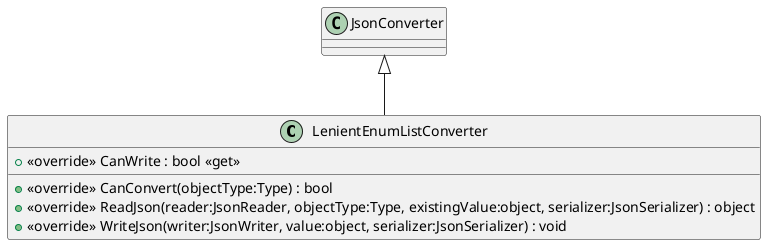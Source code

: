 @startuml
class LenientEnumListConverter {
    + <<override>> CanConvert(objectType:Type) : bool
    + <<override>> ReadJson(reader:JsonReader, objectType:Type, existingValue:object, serializer:JsonSerializer) : object
    + <<override>> CanWrite : bool <<get>>
    + <<override>> WriteJson(writer:JsonWriter, value:object, serializer:JsonSerializer) : void
}
JsonConverter <|-- LenientEnumListConverter
@enduml
